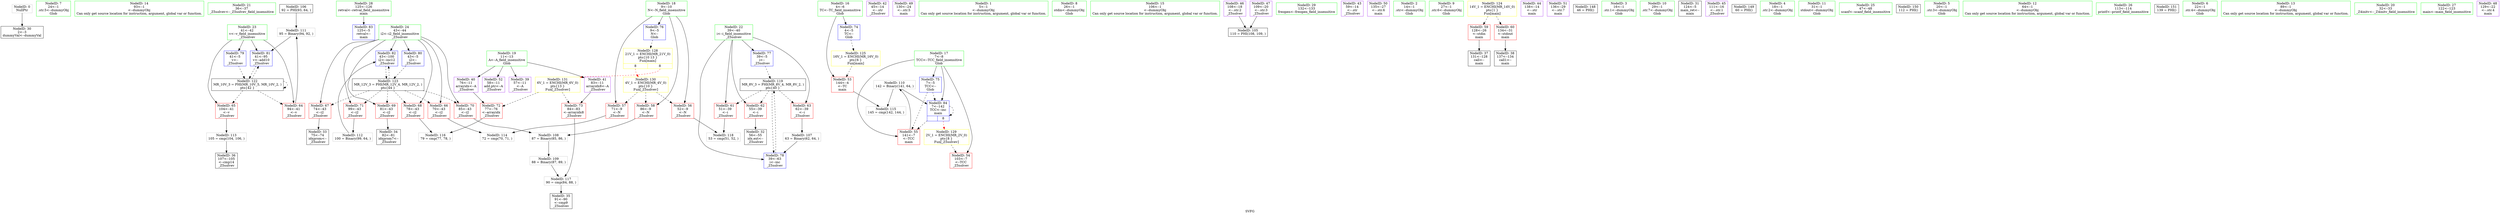 digraph "SVFG" {
	label="SVFG";

	Node0x561841fe9db0 [shape=record,color=grey,label="{NodeID: 0\nNullPtr}"];
	Node0x561841fe9db0 -> Node0x561841ffd8d0[style=solid];
	Node0x561841ffc3e0 [shape=record,color=green,label="{NodeID: 7\n24\<--1\n.str.5\<--dummyObj\nGlob }"];
	Node0x561841ffc990 [shape=record,color=green,label="{NodeID: 14\n93\<--1\n\<--dummyObj\nCan only get source location for instruction, argument, global var or function.}"];
	Node0x561841ffd090 [shape=record,color=green,label="{NodeID: 21\n36\<--37\n_Z5solvev\<--_Z5solvev_field_insensitive\n}"];
	Node0x561842003e00 [shape=record,color=grey,label="{NodeID: 111\n95 = Binary(94, 92, )\n}"];
	Node0x561842003e00 -> Node0x561842001320[style=solid];
	Node0x561841ffd700 [shape=record,color=green,label="{NodeID: 28\n125\<--126\nretval\<--retval_field_insensitive\nmain\n}"];
	Node0x561841ffd700 -> Node0x5618420014c0[style=solid];
	Node0x561842004880 [shape=record,color=grey,label="{NodeID: 118\n53 = cmp(51, 52, )\n}"];
	Node0x561841ffdd10 [shape=record,color=black,label="{NodeID: 35\n91\<--90\n\<--cmp9\n_Z5solvev\n}"];
	Node0x56184200a3d0 [shape=record,color=yellow,style=double,label="{NodeID: 125\n16V_1 = ENCHI(MR_16V_0)\npts\{6 \}\nFun[main]}"];
	Node0x56184200a3d0 -> Node0x561841fffbd0[style=dashed];
	Node0x561841ffe2c0 [shape=record,color=purple,label="{NodeID: 42\n45\<--14\n\<--.str\n_Z5solvev\n}"];
	Node0x561841fff890 [shape=record,color=purple,label="{NodeID: 49\n130\<--24\n\<--.str.5\nmain\n}"];
	Node0x561841fffe40 [shape=record,color=red,label="{NodeID: 56\n52\<--9\n\<--N\n_Z5solvev\n}"];
	Node0x561841fffe40 -> Node0x561842004880[style=solid];
	Node0x5618420003f0 [shape=record,color=red,label="{NodeID: 63\n62\<--39\n\<--i\n_Z5solvev\n}"];
	Node0x5618420003f0 -> Node0x561842003800[style=solid];
	Node0x5618420009a0 [shape=record,color=red,label="{NodeID: 70\n85\<--43\n\<--i2\n_Z5solvev\n}"];
	Node0x5618420009a0 -> Node0x561842003980[style=solid];
	Node0x561842000fe0 [shape=record,color=blue,label="{NodeID: 77\n39\<--5\ni\<--\n_Z5solvev\n}"];
	Node0x561842000fe0 -> Node0x561842007fb0[style=dashed];
	Node0x561842001590 [shape=record,color=blue,label="{NodeID: 84\n7\<--142\nTCC\<--inc\nmain\n|{|<s2>8}}"];
	Node0x561842001590 -> Node0x561841fffd70[style=dashed];
	Node0x561842001590 -> Node0x561842001590[style=dashed];
	Node0x561842001590:s2 -> Node0x56184200a780[style=dashed,color=red];
	Node0x561841fea5e0 [shape=record,color=green,label="{NodeID: 1\n5\<--1\n\<--dummyObj\nCan only get source location for instruction, argument, global var or function.}"];
	Node0x561841ffc470 [shape=record,color=green,label="{NodeID: 8\n26\<--1\nstdin\<--dummyObj\nGlob }"];
	Node0x561841ffca90 [shape=record,color=green,label="{NodeID: 15\n106\<--1\n\<--dummyObj\nCan only get source location for instruction, argument, global var or function.}"];
	Node0x561841e844d0 [shape=record,color=black,label="{NodeID: 105\n110 = PHI(108, 109, )\n}"];
	Node0x561841ffd190 [shape=record,color=green,label="{NodeID: 22\n39\<--40\ni\<--i_field_insensitive\n_Z5solvev\n}"];
	Node0x561841ffd190 -> Node0x561842000250[style=solid];
	Node0x561841ffd190 -> Node0x561842000320[style=solid];
	Node0x561841ffd190 -> Node0x5618420003f0[style=solid];
	Node0x561841ffd190 -> Node0x561842000fe0[style=solid];
	Node0x561841ffd190 -> Node0x5618420010b0[style=solid];
	Node0x561842003f80 [shape=record,color=grey,label="{NodeID: 112\n100 = Binary(99, 64, )\n}"];
	Node0x561842003f80 -> Node0x5618420013f0[style=solid];
	Node0x561841ffd7d0 [shape=record,color=green,label="{NodeID: 29\n132\<--133\nfreopen\<--freopen_field_insensitive\n}"];
	Node0x561842007fb0 [shape=record,color=black,label="{NodeID: 119\nMR_8V_3 = PHI(MR_8V_4, MR_8V_2, )\npts\{40 \}\n}"];
	Node0x561842007fb0 -> Node0x561842000250[style=dashed];
	Node0x561842007fb0 -> Node0x561842000320[style=dashed];
	Node0x561842007fb0 -> Node0x5618420003f0[style=dashed];
	Node0x561842007fb0 -> Node0x5618420010b0[style=dashed];
	Node0x561841ffdde0 [shape=record,color=black,label="{NodeID: 36\n107\<--105\n\<--cmp14\n_Z5solvev\n}"];
	Node0x561841ffe390 [shape=record,color=purple,label="{NodeID: 43\n59\<--14\n\<--.str\n_Z5solvev\n}"];
	Node0x561841fff960 [shape=record,color=purple,label="{NodeID: 50\n135\<--27\n\<--.str.6\nmain\n}"];
	Node0x561841ffff10 [shape=record,color=red,label="{NodeID: 57\n71\<--9\n\<--N\n_Z5solvev\n}"];
	Node0x561841ffff10 -> Node0x561842004280[style=solid];
	Node0x5618420004c0 [shape=record,color=red,label="{NodeID: 64\n94\<--41\n\<--v\n_Z5solvev\n}"];
	Node0x5618420004c0 -> Node0x561842003e00[style=solid];
	Node0x561842000a70 [shape=record,color=red,label="{NodeID: 71\n99\<--43\n\<--i2\n_Z5solvev\n}"];
	Node0x561842000a70 -> Node0x561842003f80[style=solid];
	Node0x5618420010b0 [shape=record,color=blue,label="{NodeID: 78\n39\<--63\ni\<--inc\n_Z5solvev\n}"];
	Node0x5618420010b0 -> Node0x561842007fb0[style=dashed];
	Node0x561841fe9e40 [shape=record,color=green,label="{NodeID: 2\n14\<--1\n.str\<--dummyObj\nGlob }"];
	Node0x561841ffc500 [shape=record,color=green,label="{NodeID: 9\n27\<--1\n.str.6\<--dummyObj\nGlob }"];
	Node0x561841ffcb90 [shape=record,color=green,label="{NodeID: 16\n4\<--6\nTC\<--TC_field_insensitive\nGlob }"];
	Node0x561841ffcb90 -> Node0x561841fffbd0[style=solid];
	Node0x561841ffcb90 -> Node0x561842000ce0[style=solid];
	Node0x561841ffeee0 [shape=record,color=black,label="{NodeID: 106\n92 = PHI(93, 64, )\n}"];
	Node0x561841ffeee0 -> Node0x561842003e00[style=solid];
	Node0x561841ffd260 [shape=record,color=green,label="{NodeID: 23\n41\<--42\nv\<--v_field_insensitive\n_Z5solvev\n}"];
	Node0x561841ffd260 -> Node0x5618420004c0[style=solid];
	Node0x561841ffd260 -> Node0x561842000590[style=solid];
	Node0x561841ffd260 -> Node0x561842001180[style=solid];
	Node0x561841ffd260 -> Node0x561842001320[style=solid];
	Node0x561842004100 [shape=record,color=grey,label="{NodeID: 113\n105 = cmp(104, 106, )\n}"];
	Node0x561842004100 -> Node0x561841ffdde0[style=solid];
	Node0x561841ffd8d0 [shape=record,color=black,label="{NodeID: 30\n2\<--3\ndummyVal\<--dummyVal\n}"];
	Node0x561841ffdeb0 [shape=record,color=black,label="{NodeID: 37\n131\<--128\ncall\<--\nmain\n}"];
	Node0x561841ffe460 [shape=record,color=purple,label="{NodeID: 44\n138\<--14\n\<--.str\nmain\n}"];
	Node0x561841fffa30 [shape=record,color=purple,label="{NodeID: 51\n136\<--29\n\<--.str.7\nmain\n}"];
	Node0x561841ffffe0 [shape=record,color=red,label="{NodeID: 58\n86\<--9\n\<--N\n_Z5solvev\n}"];
	Node0x561841ffffe0 -> Node0x561842003980[style=solid];
	Node0x561842010950 [shape=record,color=black,label="{NodeID: 148\n46 = PHI()\n}"];
	Node0x561842000590 [shape=record,color=red,label="{NodeID: 65\n104\<--41\n\<--v\n_Z5solvev\n}"];
	Node0x561842000590 -> Node0x561842004100[style=solid];
	Node0x561842000b40 [shape=record,color=red,label="{NodeID: 72\n77\<--76\n\<--arrayidx\n_Z5solvev\n}"];
	Node0x561842000b40 -> Node0x561842004580[style=solid];
	Node0x561842001180 [shape=record,color=blue,label="{NodeID: 79\n41\<--5\nv\<--\n_Z5solvev\n}"];
	Node0x561842001180 -> Node0x561842008eb0[style=dashed];
	Node0x561841ffb960 [shape=record,color=green,label="{NodeID: 3\n16\<--1\n.str.1\<--dummyObj\nGlob }"];
	Node0x561841ffc590 [shape=record,color=green,label="{NodeID: 10\n29\<--1\n.str.7\<--dummyObj\nGlob }"];
	Node0x561841ffcc90 [shape=record,color=green,label="{NodeID: 17\n7\<--8\nTCC\<--TCC_field_insensitive\nGlob }"];
	Node0x561841ffcc90 -> Node0x561841fffca0[style=solid];
	Node0x561841ffcc90 -> Node0x561841fffd70[style=solid];
	Node0x561841ffcc90 -> Node0x561842000de0[style=solid];
	Node0x561841ffcc90 -> Node0x561842001590[style=solid];
	Node0x561842003800 [shape=record,color=grey,label="{NodeID: 107\n63 = Binary(62, 64, )\n}"];
	Node0x561842003800 -> Node0x5618420010b0[style=solid];
	Node0x561841ffd330 [shape=record,color=green,label="{NodeID: 24\n43\<--44\ni2\<--i2_field_insensitive\n_Z5solvev\n}"];
	Node0x561841ffd330 -> Node0x561842000660[style=solid];
	Node0x561841ffd330 -> Node0x561842000730[style=solid];
	Node0x561841ffd330 -> Node0x561842000800[style=solid];
	Node0x561841ffd330 -> Node0x5618420008d0[style=solid];
	Node0x561841ffd330 -> Node0x5618420009a0[style=solid];
	Node0x561841ffd330 -> Node0x561842000a70[style=solid];
	Node0x561841ffd330 -> Node0x561842001250[style=solid];
	Node0x561841ffd330 -> Node0x5618420013f0[style=solid];
	Node0x561842004280 [shape=record,color=grey,label="{NodeID: 114\n72 = cmp(70, 71, )\n}"];
	Node0x561841ffd9d0 [shape=record,color=black,label="{NodeID: 31\n124\<--5\nmain_ret\<--\nmain\n}"];
	Node0x561841ffdf80 [shape=record,color=black,label="{NodeID: 38\n137\<--134\ncall1\<--\nmain\n}"];
	Node0x56184200a670 [shape=record,color=yellow,style=double,label="{NodeID: 128\n21V_1 = ENCHI(MR_21V_0)\npts\{10 13 \}\nFun[main]|{<s0>8|<s1>8}}"];
	Node0x56184200a670:s0 -> Node0x56184200a890[style=dashed,color=red];
	Node0x56184200a670:s1 -> Node0x56184200a970[style=dashed,color=red];
	Node0x561841ffe530 [shape=record,color=purple,label="{NodeID: 45\n111\<--16\n\<--.str.1\n_Z5solvev\n}"];
	Node0x561841fffb00 [shape=record,color=purple,label="{NodeID: 52\n58\<--11\nadd.ptr\<--A\n_Z5solvev\n}"];
	Node0x5618420000b0 [shape=record,color=red,label="{NodeID: 59\n128\<--26\n\<--stdin\nmain\n}"];
	Node0x5618420000b0 -> Node0x561841ffdeb0[style=solid];
	Node0x561842010a50 [shape=record,color=black,label="{NodeID: 149\n60 = PHI()\n}"];
	Node0x561842000660 [shape=record,color=red,label="{NodeID: 66\n70\<--43\n\<--i2\n_Z5solvev\n}"];
	Node0x561842000660 -> Node0x561842004280[style=solid];
	Node0x561842000c10 [shape=record,color=red,label="{NodeID: 73\n84\<--83\n\<--arrayidx8\n_Z5solvev\n}"];
	Node0x561842000c10 -> Node0x561842004700[style=solid];
	Node0x561842001250 [shape=record,color=blue,label="{NodeID: 80\n43\<--5\ni2\<--\n_Z5solvev\n}"];
	Node0x561842001250 -> Node0x5618420093b0[style=dashed];
	Node0x561841ffb9f0 [shape=record,color=green,label="{NodeID: 4\n18\<--1\n.str.2\<--dummyObj\nGlob }"];
	Node0x561841ffc690 [shape=record,color=green,label="{NodeID: 11\n31\<--1\nstdout\<--dummyObj\nGlob }"];
	Node0x561841ffcd90 [shape=record,color=green,label="{NodeID: 18\n9\<--10\nN\<--N_field_insensitive\nGlob }"];
	Node0x561841ffcd90 -> Node0x561841fffe40[style=solid];
	Node0x561841ffcd90 -> Node0x561841ffff10[style=solid];
	Node0x561841ffcd90 -> Node0x561841ffffe0[style=solid];
	Node0x561841ffcd90 -> Node0x561842000ee0[style=solid];
	Node0x561842003980 [shape=record,color=grey,label="{NodeID: 108\n87 = Binary(85, 86, )\n}"];
	Node0x561842003980 -> Node0x561842003b00[style=solid];
	Node0x561841ffd400 [shape=record,color=green,label="{NodeID: 25\n47\<--48\nscanf\<--scanf_field_insensitive\n}"];
	Node0x561842004400 [shape=record,color=grey,label="{NodeID: 115\n145 = cmp(142, 144, )\n}"];
	Node0x561841ffdaa0 [shape=record,color=black,label="{NodeID: 32\n56\<--55\nidx.ext\<--\n_Z5solvev\n}"];
	Node0x561842008eb0 [shape=record,color=black,label="{NodeID: 122\nMR_10V_3 = PHI(MR_10V_5, MR_10V_2, )\npts\{42 \}\n}"];
	Node0x561842008eb0 -> Node0x5618420004c0[style=dashed];
	Node0x561842008eb0 -> Node0x561842000590[style=dashed];
	Node0x561842008eb0 -> Node0x561842001320[style=dashed];
	Node0x561842008eb0 -> Node0x561842008eb0[style=dashed];
	Node0x561841ffe050 [shape=record,color=purple,label="{NodeID: 39\n57\<--11\n\<--A\n_Z5solvev\n}"];
	Node0x56184200a780 [shape=record,color=yellow,style=double,label="{NodeID: 129\n2V_1 = ENCHI(MR_2V_0)\npts\{8 \}\nFun[_Z5solvev]}"];
	Node0x56184200a780 -> Node0x561841fffca0[style=dashed];
	Node0x561841ffe600 [shape=record,color=purple,label="{NodeID: 46\n108\<--18\n\<--.str.2\n_Z5solvev\n}"];
	Node0x561841ffe600 -> Node0x561841e844d0[style=solid];
	Node0x561841fffbd0 [shape=record,color=red,label="{NodeID: 53\n144\<--4\n\<--TC\nmain\n}"];
	Node0x561841fffbd0 -> Node0x561842004400[style=solid];
	Node0x561842000180 [shape=record,color=red,label="{NodeID: 60\n134\<--31\n\<--stdout\nmain\n}"];
	Node0x561842000180 -> Node0x561841ffdf80[style=solid];
	Node0x561842010b50 [shape=record,color=black,label="{NodeID: 150\n112 = PHI()\n}"];
	Node0x561842000730 [shape=record,color=red,label="{NodeID: 67\n74\<--43\n\<--i2\n_Z5solvev\n}"];
	Node0x561842000730 -> Node0x561841ffdb70[style=solid];
	Node0x561842000ce0 [shape=record,color=blue,label="{NodeID: 74\n4\<--5\nTC\<--\nGlob }"];
	Node0x561842000ce0 -> Node0x56184200a3d0[style=dashed];
	Node0x561842001320 [shape=record,color=blue,label="{NodeID: 81\n41\<--95\nv\<--add10\n_Z5solvev\n}"];
	Node0x561842001320 -> Node0x561842008eb0[style=dashed];
	Node0x561841ffbab0 [shape=record,color=green,label="{NodeID: 5\n20\<--1\n.str.3\<--dummyObj\nGlob }"];
	Node0x561841ffc790 [shape=record,color=green,label="{NodeID: 12\n64\<--1\n\<--dummyObj\nCan only get source location for instruction, argument, global var or function.}"];
	Node0x561841ffce90 [shape=record,color=green,label="{NodeID: 19\n11\<--13\nA\<--A_field_insensitive\nGlob }"];
	Node0x561841ffce90 -> Node0x561841ffe050[style=solid];
	Node0x561841ffce90 -> Node0x561841ffe120[style=solid];
	Node0x561841ffce90 -> Node0x561841ffe1f0[style=solid];
	Node0x561841ffce90 -> Node0x561841fffb00[style=solid];
	Node0x561842003b00 [shape=record,color=grey,label="{NodeID: 109\n88 = Binary(87, 89, )\n}"];
	Node0x561842003b00 -> Node0x561842004700[style=solid];
	Node0x561841ffd500 [shape=record,color=green,label="{NodeID: 26\n113\<--114\nprintf\<--printf_field_insensitive\n}"];
	Node0x561842004580 [shape=record,color=grey,label="{NodeID: 116\n79 = cmp(77, 78, )\n}"];
	Node0x561841ffdb70 [shape=record,color=black,label="{NodeID: 33\n75\<--74\nidxprom\<--\n_Z5solvev\n}"];
	Node0x5618420093b0 [shape=record,color=black,label="{NodeID: 123\nMR_12V_3 = PHI(MR_12V_4, MR_12V_2, )\npts\{44 \}\n}"];
	Node0x5618420093b0 -> Node0x561842000660[style=dashed];
	Node0x5618420093b0 -> Node0x561842000730[style=dashed];
	Node0x5618420093b0 -> Node0x561842000800[style=dashed];
	Node0x5618420093b0 -> Node0x5618420008d0[style=dashed];
	Node0x5618420093b0 -> Node0x5618420009a0[style=dashed];
	Node0x5618420093b0 -> Node0x561842000a70[style=dashed];
	Node0x5618420093b0 -> Node0x5618420013f0[style=dashed];
	Node0x561841ffe120 [shape=record,color=purple,label="{NodeID: 40\n76\<--11\narrayidx\<--A\n_Z5solvev\n}"];
	Node0x561841ffe120 -> Node0x561842000b40[style=solid];
	Node0x56184200a890 [shape=record,color=yellow,style=double,label="{NodeID: 130\n4V_1 = ENCHI(MR_4V_0)\npts\{10 \}\nFun[_Z5solvev]}"];
	Node0x56184200a890 -> Node0x561841fffe40[style=dashed];
	Node0x56184200a890 -> Node0x561841ffff10[style=dashed];
	Node0x56184200a890 -> Node0x561841ffffe0[style=dashed];
	Node0x561841ffe6d0 [shape=record,color=purple,label="{NodeID: 47\n109\<--20\n\<--.str.3\n_Z5solvev\n}"];
	Node0x561841ffe6d0 -> Node0x561841e844d0[style=solid];
	Node0x561841fffca0 [shape=record,color=red,label="{NodeID: 54\n103\<--7\n\<--TCC\n_Z5solvev\n}"];
	Node0x561842000250 [shape=record,color=red,label="{NodeID: 61\n51\<--39\n\<--i\n_Z5solvev\n}"];
	Node0x561842000250 -> Node0x561842004880[style=solid];
	Node0x561842010c50 [shape=record,color=black,label="{NodeID: 151\n139 = PHI()\n}"];
	Node0x561842000800 [shape=record,color=red,label="{NodeID: 68\n78\<--43\n\<--i2\n_Z5solvev\n}"];
	Node0x561842000800 -> Node0x561842004580[style=solid];
	Node0x561842000de0 [shape=record,color=blue,label="{NodeID: 75\n7\<--5\nTCC\<--\nGlob }"];
	Node0x561842000de0 -> Node0x561841fffd70[style=dashed];
	Node0x561842000de0 -> Node0x561842001590[style=dashed];
	Node0x5618420013f0 [shape=record,color=blue,label="{NodeID: 82\n43\<--100\ni2\<--inc12\n_Z5solvev\n}"];
	Node0x5618420013f0 -> Node0x5618420093b0[style=dashed];
	Node0x561841ffc350 [shape=record,color=green,label="{NodeID: 6\n22\<--1\n.str.4\<--dummyObj\nGlob }"];
	Node0x561841ffc890 [shape=record,color=green,label="{NodeID: 13\n89\<--1\n\<--dummyObj\nCan only get source location for instruction, argument, global var or function.}"];
	Node0x561841ffcf90 [shape=record,color=green,label="{NodeID: 20\n32\<--33\n_Z4initv\<--_Z4initv_field_insensitive\n}"];
	Node0x561842003c80 [shape=record,color=grey,label="{NodeID: 110\n142 = Binary(141, 64, )\n}"];
	Node0x561842003c80 -> Node0x561842001590[style=solid];
	Node0x561842003c80 -> Node0x561842004400[style=solid];
	Node0x561841ffd600 [shape=record,color=green,label="{NodeID: 27\n122\<--123\nmain\<--main_field_insensitive\n}"];
	Node0x561842004700 [shape=record,color=grey,label="{NodeID: 117\n90 = cmp(84, 88, )\n}"];
	Node0x561842004700 -> Node0x561841ffdd10[style=solid];
	Node0x561841ffdc40 [shape=record,color=black,label="{NodeID: 34\n82\<--81\nidxprom7\<--\n_Z5solvev\n}"];
	Node0x5618420098b0 [shape=record,color=yellow,style=double,label="{NodeID: 124\n14V_1 = ENCHI(MR_14V_0)\npts\{1 \}\nFun[main]}"];
	Node0x5618420098b0 -> Node0x5618420000b0[style=dashed];
	Node0x5618420098b0 -> Node0x561842000180[style=dashed];
	Node0x561841ffe1f0 [shape=record,color=purple,label="{NodeID: 41\n83\<--11\narrayidx8\<--A\n_Z5solvev\n}"];
	Node0x561841ffe1f0 -> Node0x561842000c10[style=solid];
	Node0x56184200a970 [shape=record,color=yellow,style=double,label="{NodeID: 131\n6V_1 = ENCHI(MR_6V_0)\npts\{13 \}\nFun[_Z5solvev]}"];
	Node0x56184200a970 -> Node0x561842000b40[style=dashed];
	Node0x56184200a970 -> Node0x561842000c10[style=dashed];
	Node0x561841fff7c0 [shape=record,color=purple,label="{NodeID: 48\n129\<--22\n\<--.str.4\nmain\n}"];
	Node0x561841fffd70 [shape=record,color=red,label="{NodeID: 55\n141\<--7\n\<--TCC\nmain\n}"];
	Node0x561841fffd70 -> Node0x561842003c80[style=solid];
	Node0x561842000320 [shape=record,color=red,label="{NodeID: 62\n55\<--39\n\<--i\n_Z5solvev\n}"];
	Node0x561842000320 -> Node0x561841ffdaa0[style=solid];
	Node0x5618420008d0 [shape=record,color=red,label="{NodeID: 69\n81\<--43\n\<--i2\n_Z5solvev\n}"];
	Node0x5618420008d0 -> Node0x561841ffdc40[style=solid];
	Node0x561842000ee0 [shape=record,color=blue,label="{NodeID: 76\n9\<--5\nN\<--\nGlob }"];
	Node0x561842000ee0 -> Node0x56184200a670[style=dashed];
	Node0x5618420014c0 [shape=record,color=blue,label="{NodeID: 83\n125\<--5\nretval\<--\nmain\n}"];
}
